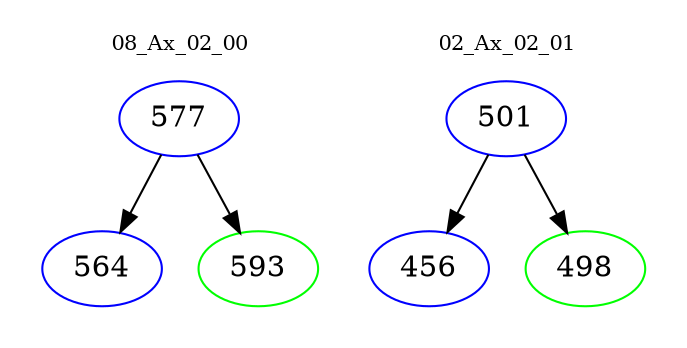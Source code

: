digraph{
subgraph cluster_0 {
color = white
label = "08_Ax_02_00";
fontsize=10;
T0_577 [label="577", color="blue"]
T0_577 -> T0_564 [color="black"]
T0_564 [label="564", color="blue"]
T0_577 -> T0_593 [color="black"]
T0_593 [label="593", color="green"]
}
subgraph cluster_1 {
color = white
label = "02_Ax_02_01";
fontsize=10;
T1_501 [label="501", color="blue"]
T1_501 -> T1_456 [color="black"]
T1_456 [label="456", color="blue"]
T1_501 -> T1_498 [color="black"]
T1_498 [label="498", color="green"]
}
}
